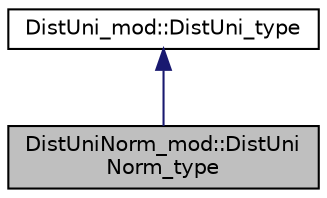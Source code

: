 digraph "DistUniNorm_mod::DistUniNorm_type"
{
 // LATEX_PDF_SIZE
  edge [fontname="Helvetica",fontsize="10",labelfontname="Helvetica",labelfontsize="10"];
  node [fontname="Helvetica",fontsize="10",shape=record];
  Node1 [label="DistUniNorm_mod::DistUni\lNorm_type",height=0.2,width=0.4,color="black", fillcolor="grey75", style="filled", fontcolor="black",tooltip=" "];
  Node2 -> Node1 [dir="back",color="midnightblue",fontsize="10",style="solid"];
  Node2 [label="DistUni_mod::DistUni_type",height=0.2,width=0.4,color="black", fillcolor="white", style="filled",URL="$structDistUni__mod_1_1DistUni__type.html",tooltip=" "];
}
